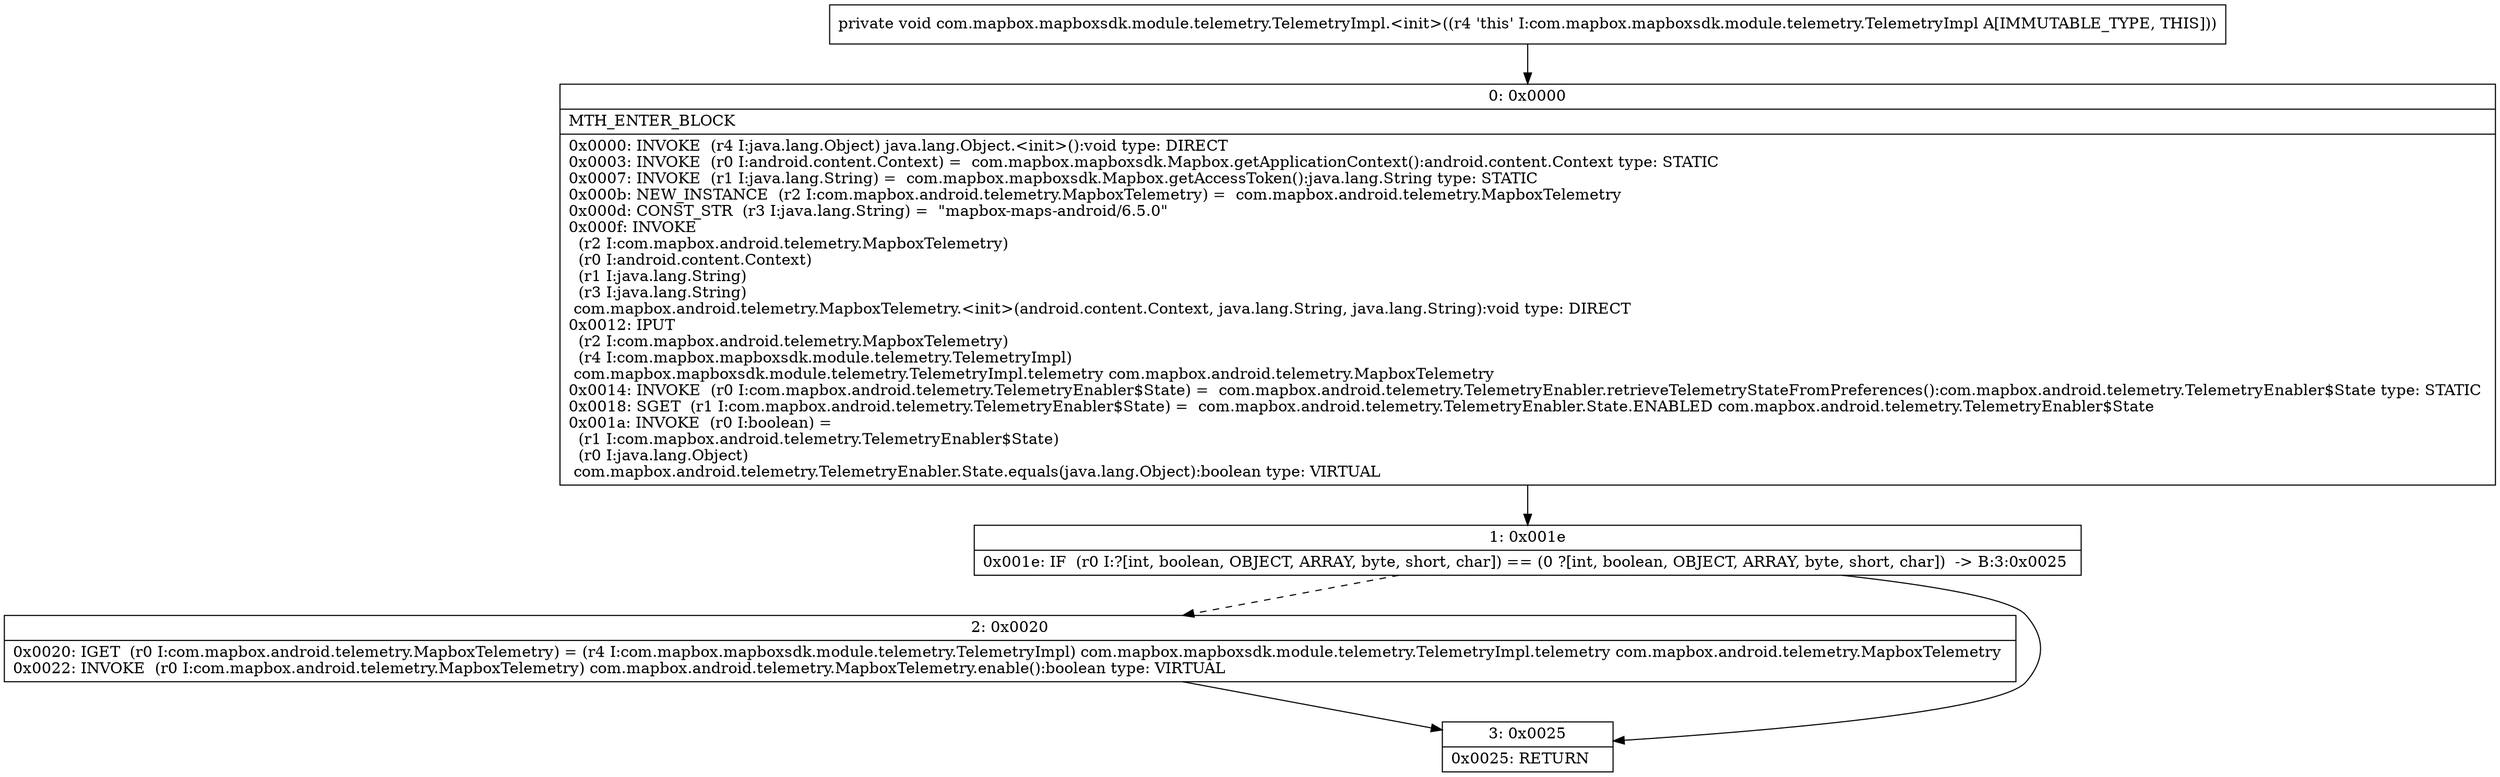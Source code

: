 digraph "CFG forcom.mapbox.mapboxsdk.module.telemetry.TelemetryImpl.\<init\>()V" {
Node_0 [shape=record,label="{0\:\ 0x0000|MTH_ENTER_BLOCK\l|0x0000: INVOKE  (r4 I:java.lang.Object) java.lang.Object.\<init\>():void type: DIRECT \l0x0003: INVOKE  (r0 I:android.content.Context) =  com.mapbox.mapboxsdk.Mapbox.getApplicationContext():android.content.Context type: STATIC \l0x0007: INVOKE  (r1 I:java.lang.String) =  com.mapbox.mapboxsdk.Mapbox.getAccessToken():java.lang.String type: STATIC \l0x000b: NEW_INSTANCE  (r2 I:com.mapbox.android.telemetry.MapboxTelemetry) =  com.mapbox.android.telemetry.MapboxTelemetry \l0x000d: CONST_STR  (r3 I:java.lang.String) =  \"mapbox\-maps\-android\/6.5.0\" \l0x000f: INVOKE  \l  (r2 I:com.mapbox.android.telemetry.MapboxTelemetry)\l  (r0 I:android.content.Context)\l  (r1 I:java.lang.String)\l  (r3 I:java.lang.String)\l com.mapbox.android.telemetry.MapboxTelemetry.\<init\>(android.content.Context, java.lang.String, java.lang.String):void type: DIRECT \l0x0012: IPUT  \l  (r2 I:com.mapbox.android.telemetry.MapboxTelemetry)\l  (r4 I:com.mapbox.mapboxsdk.module.telemetry.TelemetryImpl)\l com.mapbox.mapboxsdk.module.telemetry.TelemetryImpl.telemetry com.mapbox.android.telemetry.MapboxTelemetry \l0x0014: INVOKE  (r0 I:com.mapbox.android.telemetry.TelemetryEnabler$State) =  com.mapbox.android.telemetry.TelemetryEnabler.retrieveTelemetryStateFromPreferences():com.mapbox.android.telemetry.TelemetryEnabler$State type: STATIC \l0x0018: SGET  (r1 I:com.mapbox.android.telemetry.TelemetryEnabler$State) =  com.mapbox.android.telemetry.TelemetryEnabler.State.ENABLED com.mapbox.android.telemetry.TelemetryEnabler$State \l0x001a: INVOKE  (r0 I:boolean) = \l  (r1 I:com.mapbox.android.telemetry.TelemetryEnabler$State)\l  (r0 I:java.lang.Object)\l com.mapbox.android.telemetry.TelemetryEnabler.State.equals(java.lang.Object):boolean type: VIRTUAL \l}"];
Node_1 [shape=record,label="{1\:\ 0x001e|0x001e: IF  (r0 I:?[int, boolean, OBJECT, ARRAY, byte, short, char]) == (0 ?[int, boolean, OBJECT, ARRAY, byte, short, char])  \-\> B:3:0x0025 \l}"];
Node_2 [shape=record,label="{2\:\ 0x0020|0x0020: IGET  (r0 I:com.mapbox.android.telemetry.MapboxTelemetry) = (r4 I:com.mapbox.mapboxsdk.module.telemetry.TelemetryImpl) com.mapbox.mapboxsdk.module.telemetry.TelemetryImpl.telemetry com.mapbox.android.telemetry.MapboxTelemetry \l0x0022: INVOKE  (r0 I:com.mapbox.android.telemetry.MapboxTelemetry) com.mapbox.android.telemetry.MapboxTelemetry.enable():boolean type: VIRTUAL \l}"];
Node_3 [shape=record,label="{3\:\ 0x0025|0x0025: RETURN   \l}"];
MethodNode[shape=record,label="{private void com.mapbox.mapboxsdk.module.telemetry.TelemetryImpl.\<init\>((r4 'this' I:com.mapbox.mapboxsdk.module.telemetry.TelemetryImpl A[IMMUTABLE_TYPE, THIS])) }"];
MethodNode -> Node_0;
Node_0 -> Node_1;
Node_1 -> Node_2[style=dashed];
Node_1 -> Node_3;
Node_2 -> Node_3;
}

